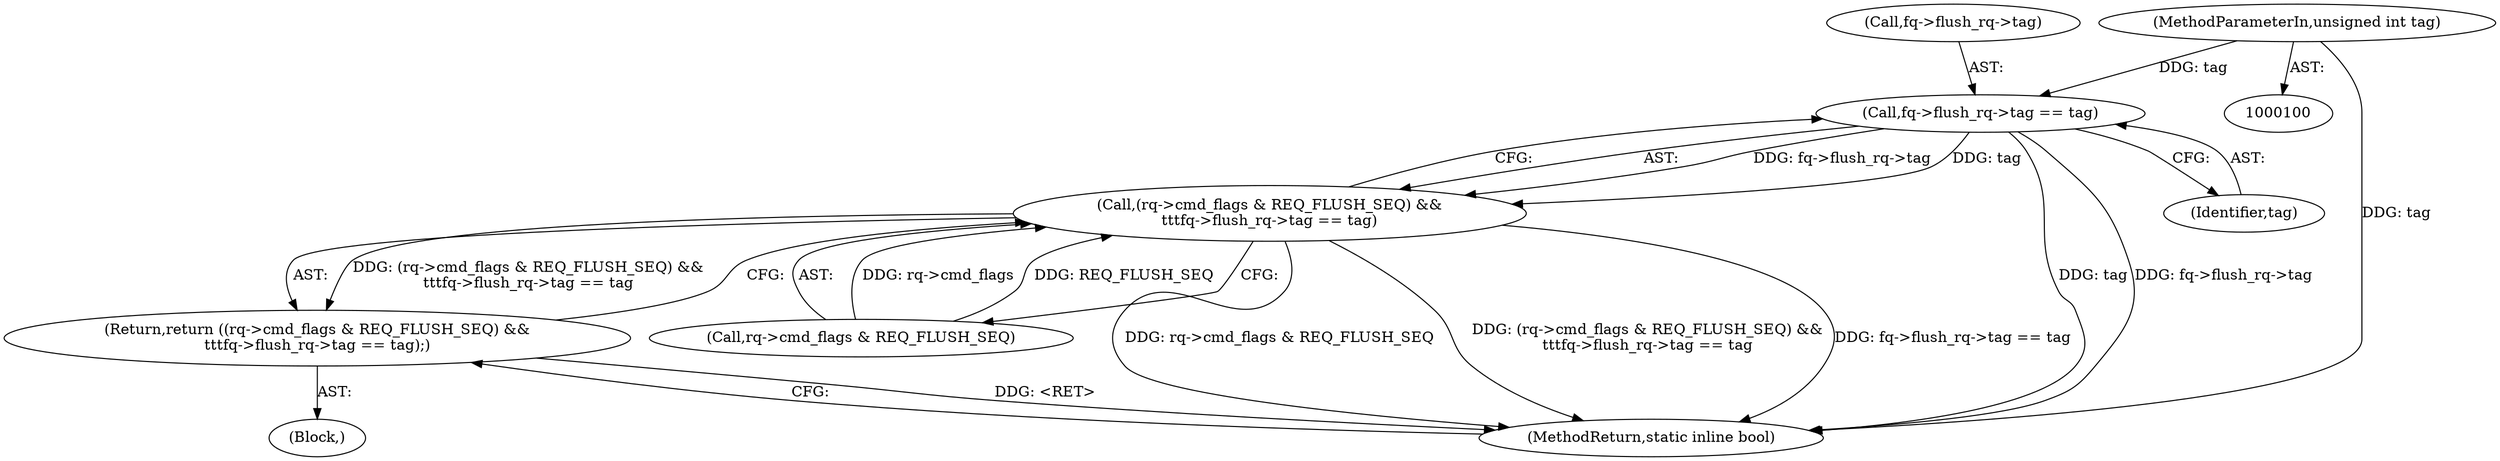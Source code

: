 digraph "1_linux_0048b4837affd153897ed1222283492070027aa9_4@pointer" {
"1000112" [label="(Call,fq->flush_rq->tag == tag)"];
"1000103" [label="(MethodParameterIn,unsigned int tag)"];
"1000106" [label="(Call,(rq->cmd_flags & REQ_FLUSH_SEQ) &&\n\t\t\tfq->flush_rq->tag == tag)"];
"1000105" [label="(Return,return ((rq->cmd_flags & REQ_FLUSH_SEQ) &&\n\t\t\tfq->flush_rq->tag == tag);)"];
"1000119" [label="(MethodReturn,static inline bool)"];
"1000106" [label="(Call,(rq->cmd_flags & REQ_FLUSH_SEQ) &&\n\t\t\tfq->flush_rq->tag == tag)"];
"1000118" [label="(Identifier,tag)"];
"1000112" [label="(Call,fq->flush_rq->tag == tag)"];
"1000105" [label="(Return,return ((rq->cmd_flags & REQ_FLUSH_SEQ) &&\n\t\t\tfq->flush_rq->tag == tag);)"];
"1000113" [label="(Call,fq->flush_rq->tag)"];
"1000103" [label="(MethodParameterIn,unsigned int tag)"];
"1000107" [label="(Call,rq->cmd_flags & REQ_FLUSH_SEQ)"];
"1000104" [label="(Block,)"];
"1000112" -> "1000106"  [label="AST: "];
"1000112" -> "1000118"  [label="CFG: "];
"1000113" -> "1000112"  [label="AST: "];
"1000118" -> "1000112"  [label="AST: "];
"1000106" -> "1000112"  [label="CFG: "];
"1000112" -> "1000119"  [label="DDG: tag"];
"1000112" -> "1000119"  [label="DDG: fq->flush_rq->tag"];
"1000112" -> "1000106"  [label="DDG: fq->flush_rq->tag"];
"1000112" -> "1000106"  [label="DDG: tag"];
"1000103" -> "1000112"  [label="DDG: tag"];
"1000103" -> "1000100"  [label="AST: "];
"1000103" -> "1000119"  [label="DDG: tag"];
"1000106" -> "1000105"  [label="AST: "];
"1000106" -> "1000107"  [label="CFG: "];
"1000107" -> "1000106"  [label="AST: "];
"1000105" -> "1000106"  [label="CFG: "];
"1000106" -> "1000119"  [label="DDG: rq->cmd_flags & REQ_FLUSH_SEQ"];
"1000106" -> "1000119"  [label="DDG: (rq->cmd_flags & REQ_FLUSH_SEQ) &&\n\t\t\tfq->flush_rq->tag == tag"];
"1000106" -> "1000119"  [label="DDG: fq->flush_rq->tag == tag"];
"1000106" -> "1000105"  [label="DDG: (rq->cmd_flags & REQ_FLUSH_SEQ) &&\n\t\t\tfq->flush_rq->tag == tag"];
"1000107" -> "1000106"  [label="DDG: rq->cmd_flags"];
"1000107" -> "1000106"  [label="DDG: REQ_FLUSH_SEQ"];
"1000105" -> "1000104"  [label="AST: "];
"1000119" -> "1000105"  [label="CFG: "];
"1000105" -> "1000119"  [label="DDG: <RET>"];
}
